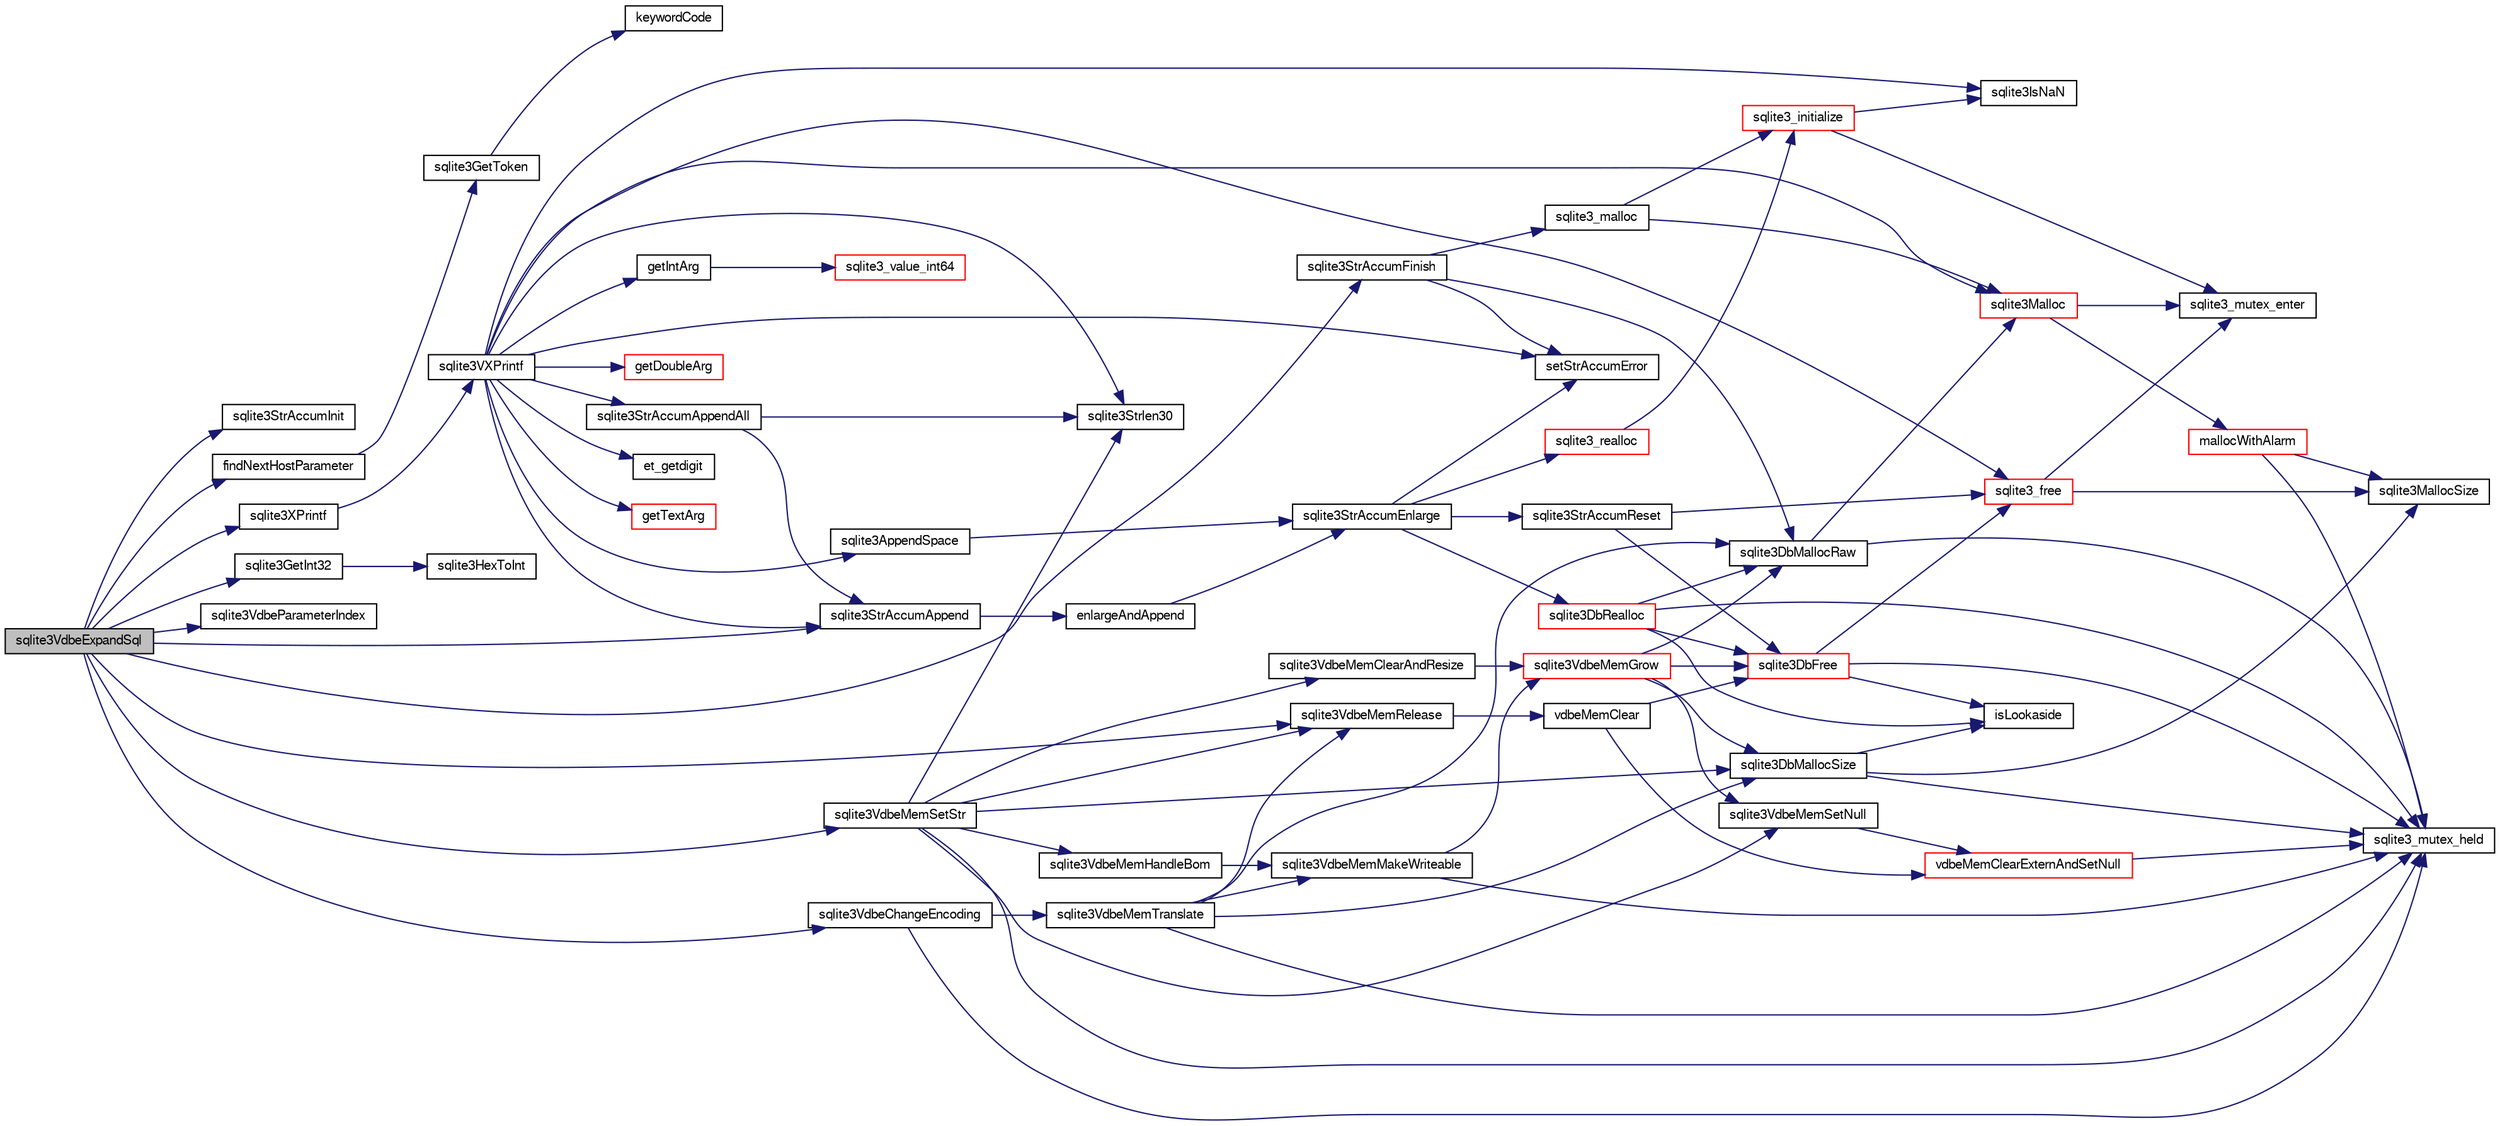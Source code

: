digraph "sqlite3VdbeExpandSql"
{
  edge [fontname="FreeSans",fontsize="10",labelfontname="FreeSans",labelfontsize="10"];
  node [fontname="FreeSans",fontsize="10",shape=record];
  rankdir="LR";
  Node751441 [label="sqlite3VdbeExpandSql",height=0.2,width=0.4,color="black", fillcolor="grey75", style="filled", fontcolor="black"];
  Node751441 -> Node751442 [color="midnightblue",fontsize="10",style="solid",fontname="FreeSans"];
  Node751442 [label="sqlite3StrAccumInit",height=0.2,width=0.4,color="black", fillcolor="white", style="filled",URL="$sqlite3_8c.html#aabf95e113b9d54d519cd15a56215f560"];
  Node751441 -> Node751443 [color="midnightblue",fontsize="10",style="solid",fontname="FreeSans"];
  Node751443 [label="sqlite3StrAccumAppend",height=0.2,width=0.4,color="black", fillcolor="white", style="filled",URL="$sqlite3_8c.html#a56664fa33def33c5a5245b623441d5e0"];
  Node751443 -> Node751444 [color="midnightblue",fontsize="10",style="solid",fontname="FreeSans"];
  Node751444 [label="enlargeAndAppend",height=0.2,width=0.4,color="black", fillcolor="white", style="filled",URL="$sqlite3_8c.html#a25b21e61dc0883d849890eaa8a18088a"];
  Node751444 -> Node751445 [color="midnightblue",fontsize="10",style="solid",fontname="FreeSans"];
  Node751445 [label="sqlite3StrAccumEnlarge",height=0.2,width=0.4,color="black", fillcolor="white", style="filled",URL="$sqlite3_8c.html#a38976500a97c69d65086eeccca82dd96"];
  Node751445 -> Node751446 [color="midnightblue",fontsize="10",style="solid",fontname="FreeSans"];
  Node751446 [label="setStrAccumError",height=0.2,width=0.4,color="black", fillcolor="white", style="filled",URL="$sqlite3_8c.html#a3dc479a1fc8ba1ab8edfe51f8a0b102c"];
  Node751445 -> Node751447 [color="midnightblue",fontsize="10",style="solid",fontname="FreeSans"];
  Node751447 [label="sqlite3StrAccumReset",height=0.2,width=0.4,color="black", fillcolor="white", style="filled",URL="$sqlite3_8c.html#ad7e70f4ec9d2fa3a63a371e2c7c555d8"];
  Node751447 -> Node751448 [color="midnightblue",fontsize="10",style="solid",fontname="FreeSans"];
  Node751448 [label="sqlite3DbFree",height=0.2,width=0.4,color="red", fillcolor="white", style="filled",URL="$sqlite3_8c.html#ac70ab821a6607b4a1b909582dc37a069"];
  Node751448 -> Node751449 [color="midnightblue",fontsize="10",style="solid",fontname="FreeSans"];
  Node751449 [label="sqlite3_mutex_held",height=0.2,width=0.4,color="black", fillcolor="white", style="filled",URL="$sqlite3_8c.html#acf77da68932b6bc163c5e68547ecc3e7"];
  Node751448 -> Node751453 [color="midnightblue",fontsize="10",style="solid",fontname="FreeSans"];
  Node751453 [label="isLookaside",height=0.2,width=0.4,color="black", fillcolor="white", style="filled",URL="$sqlite3_8c.html#a770fa05ff9717b75e16f4d968a77b897"];
  Node751448 -> Node751454 [color="midnightblue",fontsize="10",style="solid",fontname="FreeSans"];
  Node751454 [label="sqlite3_free",height=0.2,width=0.4,color="red", fillcolor="white", style="filled",URL="$sqlite3_8c.html#a6552349e36a8a691af5487999ab09519"];
  Node751454 -> Node751455 [color="midnightblue",fontsize="10",style="solid",fontname="FreeSans"];
  Node751455 [label="sqlite3_mutex_enter",height=0.2,width=0.4,color="black", fillcolor="white", style="filled",URL="$sqlite3_8c.html#a1c12cde690bd89f104de5cbad12a6bf5"];
  Node751454 -> Node751452 [color="midnightblue",fontsize="10",style="solid",fontname="FreeSans"];
  Node751452 [label="sqlite3MallocSize",height=0.2,width=0.4,color="black", fillcolor="white", style="filled",URL="$sqlite3_8c.html#acf5d2a5f35270bafb050bd2def576955"];
  Node751447 -> Node751454 [color="midnightblue",fontsize="10",style="solid",fontname="FreeSans"];
  Node751445 -> Node751459 [color="midnightblue",fontsize="10",style="solid",fontname="FreeSans"];
  Node751459 [label="sqlite3DbRealloc",height=0.2,width=0.4,color="red", fillcolor="white", style="filled",URL="$sqlite3_8c.html#ae028f4902a9d29bcaf310ff289ee87dc"];
  Node751459 -> Node751449 [color="midnightblue",fontsize="10",style="solid",fontname="FreeSans"];
  Node751459 -> Node751460 [color="midnightblue",fontsize="10",style="solid",fontname="FreeSans"];
  Node751460 [label="sqlite3DbMallocRaw",height=0.2,width=0.4,color="black", fillcolor="white", style="filled",URL="$sqlite3_8c.html#abbe8be0cf7175e11ddc3e2218fad924e"];
  Node751460 -> Node751449 [color="midnightblue",fontsize="10",style="solid",fontname="FreeSans"];
  Node751460 -> Node751461 [color="midnightblue",fontsize="10",style="solid",fontname="FreeSans"];
  Node751461 [label="sqlite3Malloc",height=0.2,width=0.4,color="red", fillcolor="white", style="filled",URL="$sqlite3_8c.html#a361a2eaa846b1885f123abe46f5d8b2b"];
  Node751461 -> Node751455 [color="midnightblue",fontsize="10",style="solid",fontname="FreeSans"];
  Node751461 -> Node751462 [color="midnightblue",fontsize="10",style="solid",fontname="FreeSans"];
  Node751462 [label="mallocWithAlarm",height=0.2,width=0.4,color="red", fillcolor="white", style="filled",URL="$sqlite3_8c.html#ab070d5cf8e48ec8a6a43cf025d48598b"];
  Node751462 -> Node751449 [color="midnightblue",fontsize="10",style="solid",fontname="FreeSans"];
  Node751462 -> Node751452 [color="midnightblue",fontsize="10",style="solid",fontname="FreeSans"];
  Node751459 -> Node751453 [color="midnightblue",fontsize="10",style="solid",fontname="FreeSans"];
  Node751459 -> Node751448 [color="midnightblue",fontsize="10",style="solid",fontname="FreeSans"];
  Node751445 -> Node751649 [color="midnightblue",fontsize="10",style="solid",fontname="FreeSans"];
  Node751649 [label="sqlite3_realloc",height=0.2,width=0.4,color="red", fillcolor="white", style="filled",URL="$sqlite3_8c.html#a822d9e42f6ab4b2ec803f311aeb9618d"];
  Node751649 -> Node751467 [color="midnightblue",fontsize="10",style="solid",fontname="FreeSans"];
  Node751467 [label="sqlite3_initialize",height=0.2,width=0.4,color="red", fillcolor="white", style="filled",URL="$sqlite3_8c.html#ab0c0ee2d5d4cf8b28e9572296a8861df"];
  Node751467 -> Node751455 [color="midnightblue",fontsize="10",style="solid",fontname="FreeSans"];
  Node751467 -> Node751503 [color="midnightblue",fontsize="10",style="solid",fontname="FreeSans"];
  Node751503 [label="sqlite3IsNaN",height=0.2,width=0.4,color="black", fillcolor="white", style="filled",URL="$sqlite3_8c.html#aed4d78203877c3486765ccbc7feebb50"];
  Node751441 -> Node751724 [color="midnightblue",fontsize="10",style="solid",fontname="FreeSans"];
  Node751724 [label="findNextHostParameter",height=0.2,width=0.4,color="black", fillcolor="white", style="filled",URL="$sqlite3_8c.html#a8817d3fc676725cc38759623e498863a"];
  Node751724 -> Node751709 [color="midnightblue",fontsize="10",style="solid",fontname="FreeSans"];
  Node751709 [label="sqlite3GetToken",height=0.2,width=0.4,color="black", fillcolor="white", style="filled",URL="$sqlite3_8c.html#a3111c5f563140332fcc76d31fd028aaf"];
  Node751709 -> Node751710 [color="midnightblue",fontsize="10",style="solid",fontname="FreeSans"];
  Node751710 [label="keywordCode",height=0.2,width=0.4,color="black", fillcolor="white", style="filled",URL="$sqlite3_8c.html#aa955bae98c47221b815579359b52335c"];
  Node751441 -> Node751725 [color="midnightblue",fontsize="10",style="solid",fontname="FreeSans"];
  Node751725 [label="sqlite3GetInt32",height=0.2,width=0.4,color="black", fillcolor="white", style="filled",URL="$sqlite3_8c.html#a5f876209b4343549fc9224cd11c70928"];
  Node751725 -> Node751726 [color="midnightblue",fontsize="10",style="solid",fontname="FreeSans"];
  Node751726 [label="sqlite3HexToInt",height=0.2,width=0.4,color="black", fillcolor="white", style="filled",URL="$sqlite3_8c.html#ae3802c77b18399c03c8c9f973ff47239"];
  Node751441 -> Node751727 [color="midnightblue",fontsize="10",style="solid",fontname="FreeSans"];
  Node751727 [label="sqlite3VdbeParameterIndex",height=0.2,width=0.4,color="black", fillcolor="white", style="filled",URL="$sqlite3_8c.html#aa1f6c417f376db17076f6f8f8e0d6cf2"];
  Node751441 -> Node751609 [color="midnightblue",fontsize="10",style="solid",fontname="FreeSans"];
  Node751609 [label="sqlite3XPrintf",height=0.2,width=0.4,color="black", fillcolor="white", style="filled",URL="$sqlite3_8c.html#afa51896b0f07c74fe11c806a5df7030c"];
  Node751609 -> Node751492 [color="midnightblue",fontsize="10",style="solid",fontname="FreeSans"];
  Node751492 [label="sqlite3VXPrintf",height=0.2,width=0.4,color="black", fillcolor="white", style="filled",URL="$sqlite3_8c.html#a63c25806c9bd4a2b76f9a0eb232c6bde"];
  Node751492 -> Node751443 [color="midnightblue",fontsize="10",style="solid",fontname="FreeSans"];
  Node751492 -> Node751493 [color="midnightblue",fontsize="10",style="solid",fontname="FreeSans"];
  Node751493 [label="getIntArg",height=0.2,width=0.4,color="black", fillcolor="white", style="filled",URL="$sqlite3_8c.html#abff258963dbd9205fb299851a64c67be"];
  Node751493 -> Node751494 [color="midnightblue",fontsize="10",style="solid",fontname="FreeSans"];
  Node751494 [label="sqlite3_value_int64",height=0.2,width=0.4,color="red", fillcolor="white", style="filled",URL="$sqlite3_8c.html#ab38d8627f4750672e72712df0b709e0d"];
  Node751492 -> Node751461 [color="midnightblue",fontsize="10",style="solid",fontname="FreeSans"];
  Node751492 -> Node751446 [color="midnightblue",fontsize="10",style="solid",fontname="FreeSans"];
  Node751492 -> Node751499 [color="midnightblue",fontsize="10",style="solid",fontname="FreeSans"];
  Node751499 [label="getDoubleArg",height=0.2,width=0.4,color="red", fillcolor="white", style="filled",URL="$sqlite3_8c.html#a1cf25120072c85bd261983b24c12c3d9"];
  Node751492 -> Node751503 [color="midnightblue",fontsize="10",style="solid",fontname="FreeSans"];
  Node751492 -> Node751504 [color="midnightblue",fontsize="10",style="solid",fontname="FreeSans"];
  Node751504 [label="sqlite3Strlen30",height=0.2,width=0.4,color="black", fillcolor="white", style="filled",URL="$sqlite3_8c.html#a3dcd80ba41f1a308193dee74857b62a7"];
  Node751492 -> Node751505 [color="midnightblue",fontsize="10",style="solid",fontname="FreeSans"];
  Node751505 [label="et_getdigit",height=0.2,width=0.4,color="black", fillcolor="white", style="filled",URL="$sqlite3_8c.html#a40c5a308749ad07cc2397a53e081bff0"];
  Node751492 -> Node751506 [color="midnightblue",fontsize="10",style="solid",fontname="FreeSans"];
  Node751506 [label="getTextArg",height=0.2,width=0.4,color="red", fillcolor="white", style="filled",URL="$sqlite3_8c.html#afbb41850423ef20071cefaab0431e04d"];
  Node751492 -> Node751530 [color="midnightblue",fontsize="10",style="solid",fontname="FreeSans"];
  Node751530 [label="sqlite3StrAccumAppendAll",height=0.2,width=0.4,color="black", fillcolor="white", style="filled",URL="$sqlite3_8c.html#acaf8f3e4f99a3c3a4a77e9c987547289"];
  Node751530 -> Node751443 [color="midnightblue",fontsize="10",style="solid",fontname="FreeSans"];
  Node751530 -> Node751504 [color="midnightblue",fontsize="10",style="solid",fontname="FreeSans"];
  Node751492 -> Node751531 [color="midnightblue",fontsize="10",style="solid",fontname="FreeSans"];
  Node751531 [label="sqlite3AppendSpace",height=0.2,width=0.4,color="black", fillcolor="white", style="filled",URL="$sqlite3_8c.html#aefd38a5afc0020d4a93855c3ee7c63a8"];
  Node751531 -> Node751445 [color="midnightblue",fontsize="10",style="solid",fontname="FreeSans"];
  Node751492 -> Node751454 [color="midnightblue",fontsize="10",style="solid",fontname="FreeSans"];
  Node751441 -> Node751575 [color="midnightblue",fontsize="10",style="solid",fontname="FreeSans"];
  Node751575 [label="sqlite3VdbeMemSetStr",height=0.2,width=0.4,color="black", fillcolor="white", style="filled",URL="$sqlite3_8c.html#a9697bec7c3b512483638ea3646191d7d"];
  Node751575 -> Node751449 [color="midnightblue",fontsize="10",style="solid",fontname="FreeSans"];
  Node751575 -> Node751513 [color="midnightblue",fontsize="10",style="solid",fontname="FreeSans"];
  Node751513 [label="sqlite3VdbeMemSetNull",height=0.2,width=0.4,color="black", fillcolor="white", style="filled",URL="$sqlite3_8c.html#ae01092c23aebaf8a3ebdf3954609b410"];
  Node751513 -> Node751514 [color="midnightblue",fontsize="10",style="solid",fontname="FreeSans"];
  Node751514 [label="vdbeMemClearExternAndSetNull",height=0.2,width=0.4,color="red", fillcolor="white", style="filled",URL="$sqlite3_8c.html#a29c41a360fb0e86b817777daf061230c"];
  Node751514 -> Node751449 [color="midnightblue",fontsize="10",style="solid",fontname="FreeSans"];
  Node751575 -> Node751504 [color="midnightblue",fontsize="10",style="solid",fontname="FreeSans"];
  Node751575 -> Node751525 [color="midnightblue",fontsize="10",style="solid",fontname="FreeSans"];
  Node751525 [label="sqlite3VdbeMemClearAndResize",height=0.2,width=0.4,color="black", fillcolor="white", style="filled",URL="$sqlite3_8c.html#add082be4aa46084ecdf023cfac898231"];
  Node751525 -> Node751511 [color="midnightblue",fontsize="10",style="solid",fontname="FreeSans"];
  Node751511 [label="sqlite3VdbeMemGrow",height=0.2,width=0.4,color="red", fillcolor="white", style="filled",URL="$sqlite3_8c.html#aba753c9690ae0ba31b5100945cf29447"];
  Node751511 -> Node751451 [color="midnightblue",fontsize="10",style="solid",fontname="FreeSans"];
  Node751451 [label="sqlite3DbMallocSize",height=0.2,width=0.4,color="black", fillcolor="white", style="filled",URL="$sqlite3_8c.html#aa397e5a8a03495203a0767abf0a71f86"];
  Node751451 -> Node751452 [color="midnightblue",fontsize="10",style="solid",fontname="FreeSans"];
  Node751451 -> Node751449 [color="midnightblue",fontsize="10",style="solid",fontname="FreeSans"];
  Node751451 -> Node751453 [color="midnightblue",fontsize="10",style="solid",fontname="FreeSans"];
  Node751511 -> Node751448 [color="midnightblue",fontsize="10",style="solid",fontname="FreeSans"];
  Node751511 -> Node751460 [color="midnightblue",fontsize="10",style="solid",fontname="FreeSans"];
  Node751511 -> Node751513 [color="midnightblue",fontsize="10",style="solid",fontname="FreeSans"];
  Node751575 -> Node751520 [color="midnightblue",fontsize="10",style="solid",fontname="FreeSans"];
  Node751520 [label="sqlite3VdbeMemRelease",height=0.2,width=0.4,color="black", fillcolor="white", style="filled",URL="$sqlite3_8c.html#a90606361dbeba88159fd6ff03fcc10cc"];
  Node751520 -> Node751521 [color="midnightblue",fontsize="10",style="solid",fontname="FreeSans"];
  Node751521 [label="vdbeMemClear",height=0.2,width=0.4,color="black", fillcolor="white", style="filled",URL="$sqlite3_8c.html#a489eef6e55ad0dadf67578726b935d12"];
  Node751521 -> Node751514 [color="midnightblue",fontsize="10",style="solid",fontname="FreeSans"];
  Node751521 -> Node751448 [color="midnightblue",fontsize="10",style="solid",fontname="FreeSans"];
  Node751575 -> Node751451 [color="midnightblue",fontsize="10",style="solid",fontname="FreeSans"];
  Node751575 -> Node751576 [color="midnightblue",fontsize="10",style="solid",fontname="FreeSans"];
  Node751576 [label="sqlite3VdbeMemHandleBom",height=0.2,width=0.4,color="black", fillcolor="white", style="filled",URL="$sqlite3_8c.html#a8ac47607e6893715d335a0f6f4b58e3e"];
  Node751576 -> Node751519 [color="midnightblue",fontsize="10",style="solid",fontname="FreeSans"];
  Node751519 [label="sqlite3VdbeMemMakeWriteable",height=0.2,width=0.4,color="black", fillcolor="white", style="filled",URL="$sqlite3_8c.html#afabdd8032205a36c69ad191c6bbb6a34"];
  Node751519 -> Node751449 [color="midnightblue",fontsize="10",style="solid",fontname="FreeSans"];
  Node751519 -> Node751511 [color="midnightblue",fontsize="10",style="solid",fontname="FreeSans"];
  Node751441 -> Node751517 [color="midnightblue",fontsize="10",style="solid",fontname="FreeSans"];
  Node751517 [label="sqlite3VdbeChangeEncoding",height=0.2,width=0.4,color="black", fillcolor="white", style="filled",URL="$sqlite3_8c.html#aa7cf8e488bf8cf9ec18528f52a40de31"];
  Node751517 -> Node751449 [color="midnightblue",fontsize="10",style="solid",fontname="FreeSans"];
  Node751517 -> Node751518 [color="midnightblue",fontsize="10",style="solid",fontname="FreeSans"];
  Node751518 [label="sqlite3VdbeMemTranslate",height=0.2,width=0.4,color="black", fillcolor="white", style="filled",URL="$sqlite3_8c.html#adc5f07459f00d96ec7591be255d029f5"];
  Node751518 -> Node751449 [color="midnightblue",fontsize="10",style="solid",fontname="FreeSans"];
  Node751518 -> Node751519 [color="midnightblue",fontsize="10",style="solid",fontname="FreeSans"];
  Node751518 -> Node751460 [color="midnightblue",fontsize="10",style="solid",fontname="FreeSans"];
  Node751518 -> Node751520 [color="midnightblue",fontsize="10",style="solid",fontname="FreeSans"];
  Node751518 -> Node751451 [color="midnightblue",fontsize="10",style="solid",fontname="FreeSans"];
  Node751441 -> Node751520 [color="midnightblue",fontsize="10",style="solid",fontname="FreeSans"];
  Node751441 -> Node751528 [color="midnightblue",fontsize="10",style="solid",fontname="FreeSans"];
  Node751528 [label="sqlite3StrAccumFinish",height=0.2,width=0.4,color="black", fillcolor="white", style="filled",URL="$sqlite3_8c.html#adb7f26b10ac1b847db6f000ef4c2e2ba"];
  Node751528 -> Node751460 [color="midnightblue",fontsize="10",style="solid",fontname="FreeSans"];
  Node751528 -> Node751529 [color="midnightblue",fontsize="10",style="solid",fontname="FreeSans"];
  Node751529 [label="sqlite3_malloc",height=0.2,width=0.4,color="black", fillcolor="white", style="filled",URL="$sqlite3_8c.html#ac79dba55fc32b6a840cf5a9769bce7cd"];
  Node751529 -> Node751467 [color="midnightblue",fontsize="10",style="solid",fontname="FreeSans"];
  Node751529 -> Node751461 [color="midnightblue",fontsize="10",style="solid",fontname="FreeSans"];
  Node751528 -> Node751446 [color="midnightblue",fontsize="10",style="solid",fontname="FreeSans"];
}
